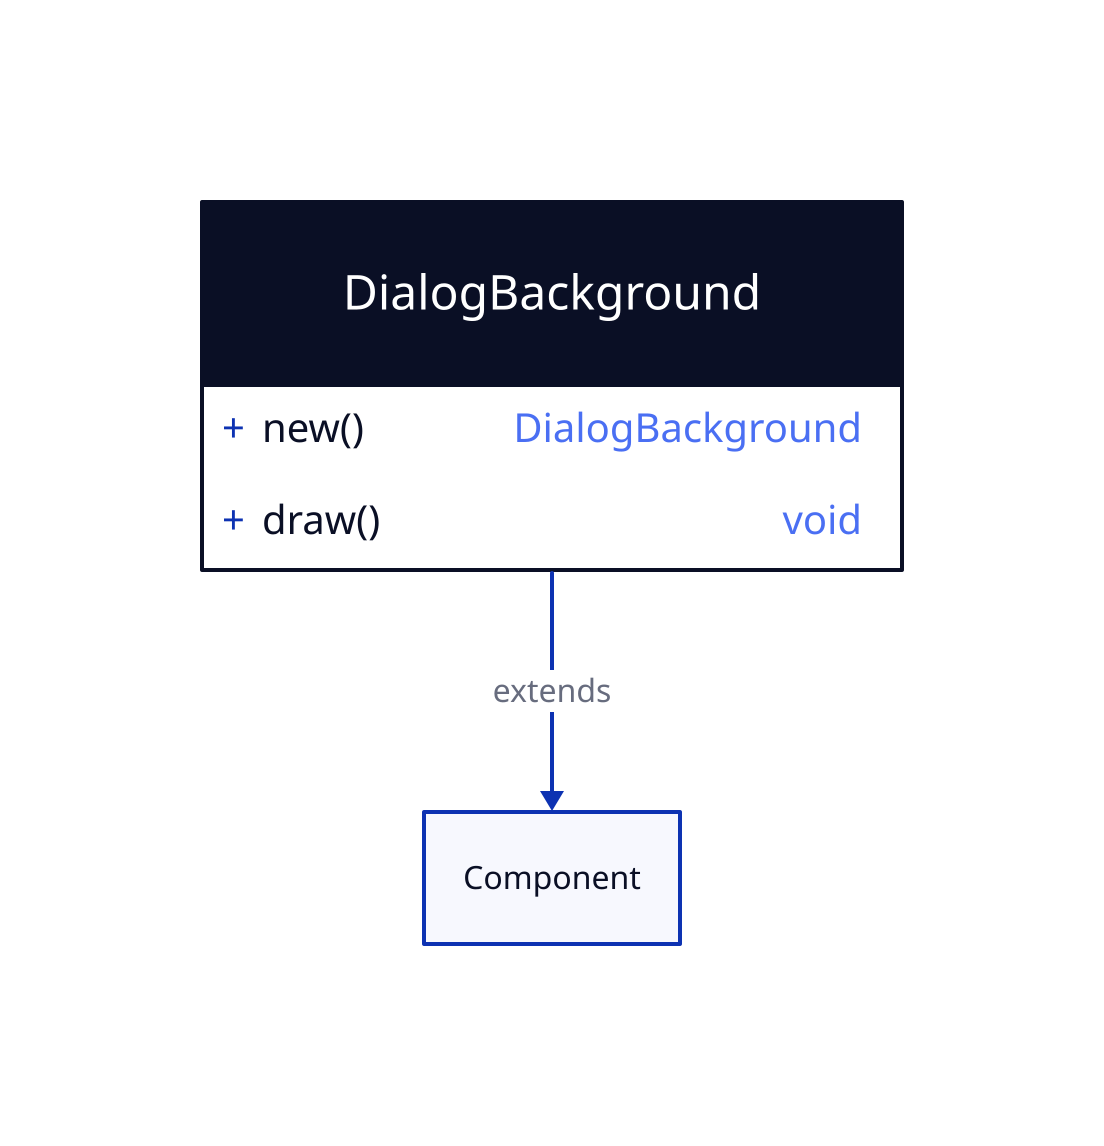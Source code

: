 DialogBackground: {
  shape: class

  +new(): DialogBackground

  +draw(): void
}

DialogBackground -> Component: extends

